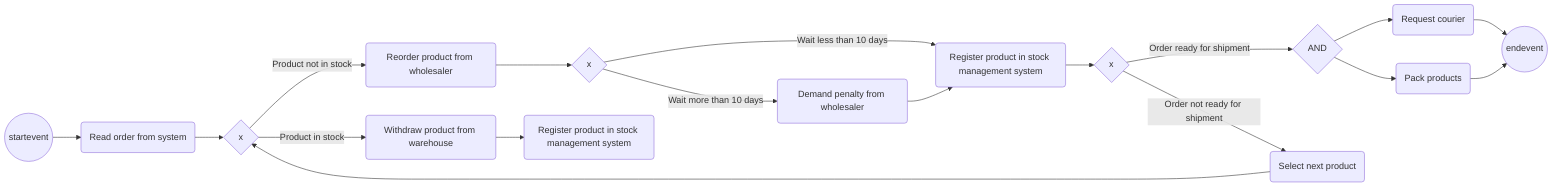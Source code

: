 graph LR
    1:startevent:((startevent)) --> 2:task:(Read order from system)
    2:task: --> 3:exclusivegateway:{x}
    3:exclusivegateway:{x} --> |Product in stock| 4:task:(Withdraw product from warehouse)
    3:exclusivegateway:{x} --> |Product not in stock| 5:task:(Reorder product from wholesaler)
    5:task: --> 6:exclusivegateway:{x}
    6:exclusivegateway:{x} --> |Wait more than 10 days| 7:task:(Demand penalty from wholesaler)
    6:exclusivegateway:{x} --> |Wait less than 10 days| 8:task:(Register product in stock management system)
    7:task: --> 8:task:
    4:task: --> 9:task:(Register product in stock management system)
    8:task: --> 10:exclusivegateway:{x}
    10:exclusivegateway:{x} --> |Order ready for shipment| 11:parallelgateway:{AND}
    10:exclusivegateway:{x} --> |Order not ready for shipment| 12:task:(Select next product)
    11:parallelgateway:{AND} --> 13:task:(Request courier)
    11:parallelgateway:{AND} --> 14:task:(Pack products)
    13:task: --> 15:endevent:((endevent))
    14:task: --> 15:endevent:((endevent))
    12:task: --> 3:exclusivegateway:{x}